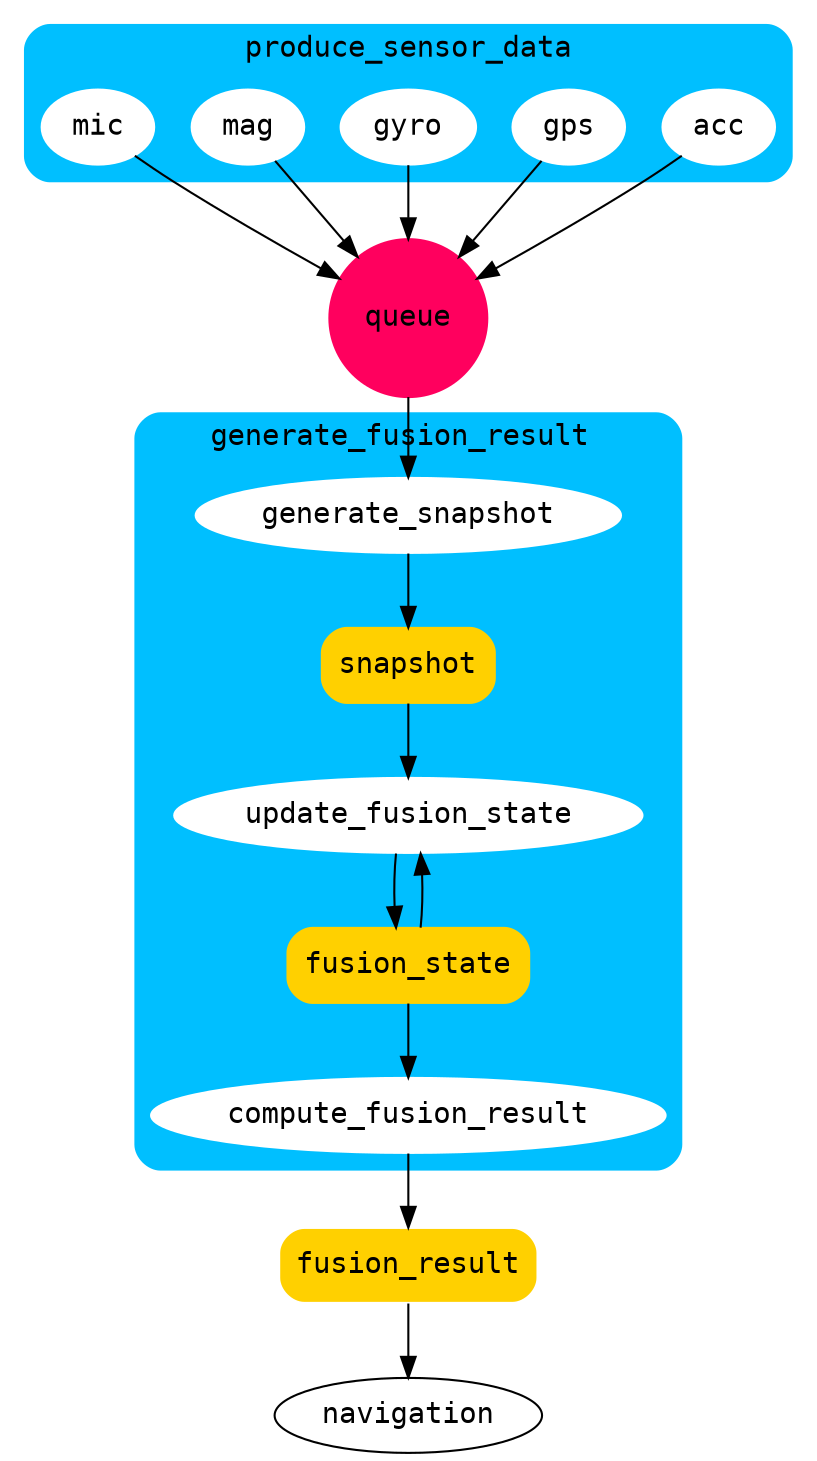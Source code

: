 // rendering:
// dot -Tpdf continuous_fusion.dot -o continuous_fusion.pdf

digraph continuous_fusion {

    node [fontname="dejavu sans mono"]

    // data structure / os utility / array of memory
    queue [shape="circle" color="#ff005e" fillcolor="#ff005e" style="filled"] //  width="1" heigth="1" fixedsize="true"

    subgraph cluster_sensor_processes {
        style = "filled,rounded"
        color = "deepskyblue"
        label = "produce_sensor_data"
        fontname = "dejavu sans mono"

        // multiple raw data streams
        acc [style=filled,color=white]
        gps [style=filled,color=white]
        gyro [style=filled,color=white]
        mag [style=filled,color=white]
        mic [style=filled,color=white]
    }

    {acc gps gyro mag mic} -> queue //[style=dotted]

    subgraph cluster_fusion_process {
        style = "filled,rounded"
        color = "deepskyblue"
        label = "generate_fusion_result \l"

        fontname = "dejavu sans mono"

        // process / generator ==> iterable
        generate_snapshot [style=filled,color=white]
        update_fusion_state [style=filled,color=white]
        compute_fusion_result [style=filled,color=white]

        // data / single memory address / structured? pointer?
        node [shape="box" fillcolor="#ffd000" color="#ffd000" style="filled,rounded"]
        snapshot
        fusion_state

        snapshot
            -> update_fusion_state 
            -> fusion_state 
            -> update_fusion_state
        
        fusion_state -> compute_fusion_result
    }

    // fusion_process -> generate_snapshot [color=deepskyblue]
//    fusion_process [label="fusion" color=white style=filled]
//    queue -> fusion_process -> generate_snapshot -> snapshot
    queue -> generate_snapshot -> snapshot

//    snapshot -> queue
//    queue -> snapshot
    fusion_result [shape="box" color="white" fillcolor="#ffd000" style="filled,rounded"]
    compute_fusion_result -> fusion_result -> navigation
}
